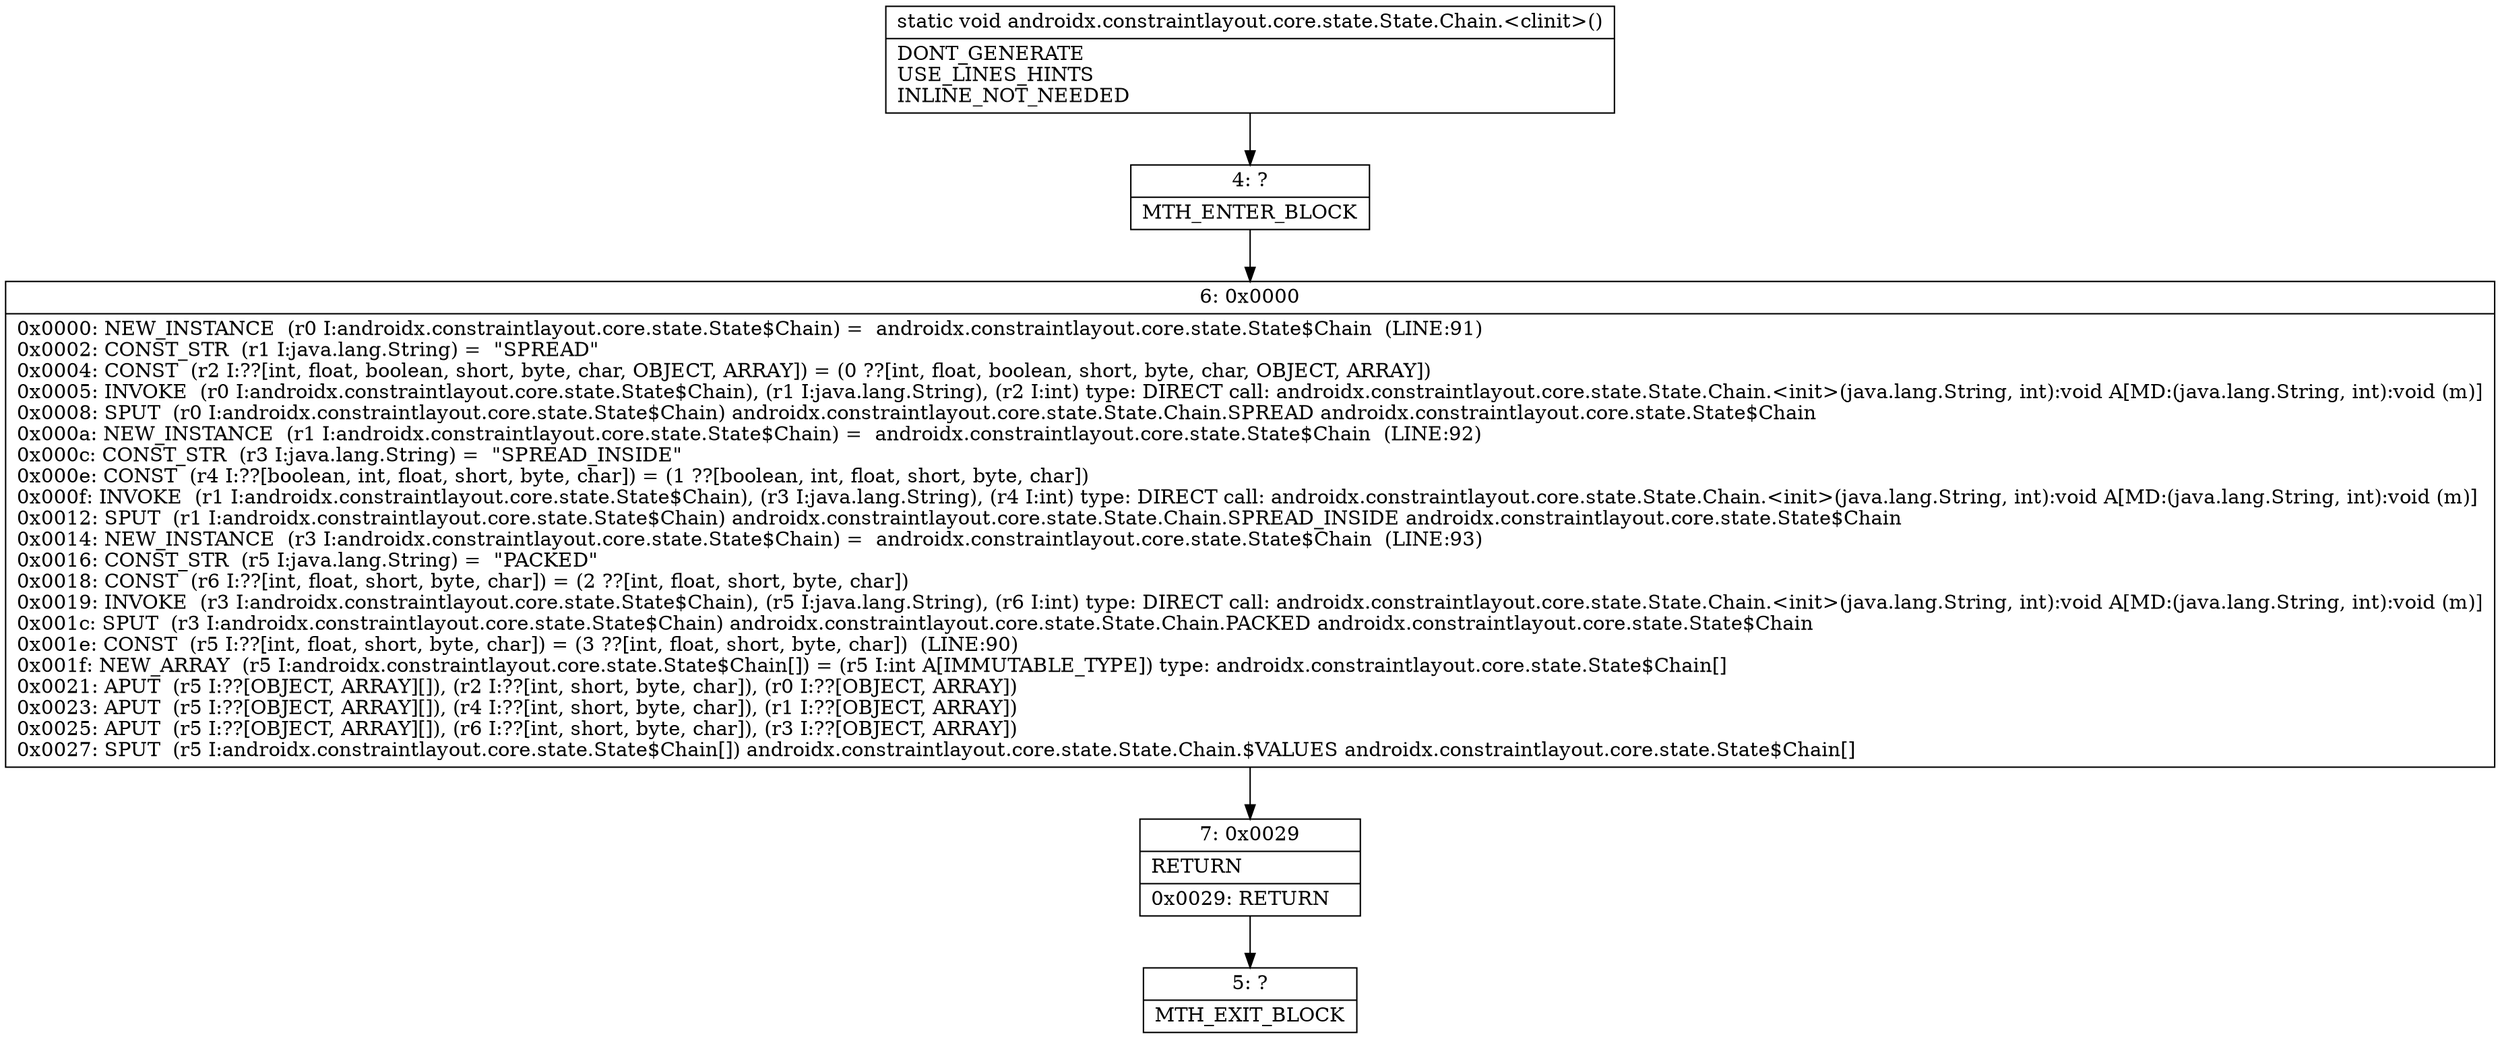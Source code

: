 digraph "CFG forandroidx.constraintlayout.core.state.State.Chain.\<clinit\>()V" {
Node_4 [shape=record,label="{4\:\ ?|MTH_ENTER_BLOCK\l}"];
Node_6 [shape=record,label="{6\:\ 0x0000|0x0000: NEW_INSTANCE  (r0 I:androidx.constraintlayout.core.state.State$Chain) =  androidx.constraintlayout.core.state.State$Chain  (LINE:91)\l0x0002: CONST_STR  (r1 I:java.lang.String) =  \"SPREAD\" \l0x0004: CONST  (r2 I:??[int, float, boolean, short, byte, char, OBJECT, ARRAY]) = (0 ??[int, float, boolean, short, byte, char, OBJECT, ARRAY]) \l0x0005: INVOKE  (r0 I:androidx.constraintlayout.core.state.State$Chain), (r1 I:java.lang.String), (r2 I:int) type: DIRECT call: androidx.constraintlayout.core.state.State.Chain.\<init\>(java.lang.String, int):void A[MD:(java.lang.String, int):void (m)]\l0x0008: SPUT  (r0 I:androidx.constraintlayout.core.state.State$Chain) androidx.constraintlayout.core.state.State.Chain.SPREAD androidx.constraintlayout.core.state.State$Chain \l0x000a: NEW_INSTANCE  (r1 I:androidx.constraintlayout.core.state.State$Chain) =  androidx.constraintlayout.core.state.State$Chain  (LINE:92)\l0x000c: CONST_STR  (r3 I:java.lang.String) =  \"SPREAD_INSIDE\" \l0x000e: CONST  (r4 I:??[boolean, int, float, short, byte, char]) = (1 ??[boolean, int, float, short, byte, char]) \l0x000f: INVOKE  (r1 I:androidx.constraintlayout.core.state.State$Chain), (r3 I:java.lang.String), (r4 I:int) type: DIRECT call: androidx.constraintlayout.core.state.State.Chain.\<init\>(java.lang.String, int):void A[MD:(java.lang.String, int):void (m)]\l0x0012: SPUT  (r1 I:androidx.constraintlayout.core.state.State$Chain) androidx.constraintlayout.core.state.State.Chain.SPREAD_INSIDE androidx.constraintlayout.core.state.State$Chain \l0x0014: NEW_INSTANCE  (r3 I:androidx.constraintlayout.core.state.State$Chain) =  androidx.constraintlayout.core.state.State$Chain  (LINE:93)\l0x0016: CONST_STR  (r5 I:java.lang.String) =  \"PACKED\" \l0x0018: CONST  (r6 I:??[int, float, short, byte, char]) = (2 ??[int, float, short, byte, char]) \l0x0019: INVOKE  (r3 I:androidx.constraintlayout.core.state.State$Chain), (r5 I:java.lang.String), (r6 I:int) type: DIRECT call: androidx.constraintlayout.core.state.State.Chain.\<init\>(java.lang.String, int):void A[MD:(java.lang.String, int):void (m)]\l0x001c: SPUT  (r3 I:androidx.constraintlayout.core.state.State$Chain) androidx.constraintlayout.core.state.State.Chain.PACKED androidx.constraintlayout.core.state.State$Chain \l0x001e: CONST  (r5 I:??[int, float, short, byte, char]) = (3 ??[int, float, short, byte, char])  (LINE:90)\l0x001f: NEW_ARRAY  (r5 I:androidx.constraintlayout.core.state.State$Chain[]) = (r5 I:int A[IMMUTABLE_TYPE]) type: androidx.constraintlayout.core.state.State$Chain[] \l0x0021: APUT  (r5 I:??[OBJECT, ARRAY][]), (r2 I:??[int, short, byte, char]), (r0 I:??[OBJECT, ARRAY]) \l0x0023: APUT  (r5 I:??[OBJECT, ARRAY][]), (r4 I:??[int, short, byte, char]), (r1 I:??[OBJECT, ARRAY]) \l0x0025: APUT  (r5 I:??[OBJECT, ARRAY][]), (r6 I:??[int, short, byte, char]), (r3 I:??[OBJECT, ARRAY]) \l0x0027: SPUT  (r5 I:androidx.constraintlayout.core.state.State$Chain[]) androidx.constraintlayout.core.state.State.Chain.$VALUES androidx.constraintlayout.core.state.State$Chain[] \l}"];
Node_7 [shape=record,label="{7\:\ 0x0029|RETURN\l|0x0029: RETURN   \l}"];
Node_5 [shape=record,label="{5\:\ ?|MTH_EXIT_BLOCK\l}"];
MethodNode[shape=record,label="{static void androidx.constraintlayout.core.state.State.Chain.\<clinit\>()  | DONT_GENERATE\lUSE_LINES_HINTS\lINLINE_NOT_NEEDED\l}"];
MethodNode -> Node_4;Node_4 -> Node_6;
Node_6 -> Node_7;
Node_7 -> Node_5;
}

